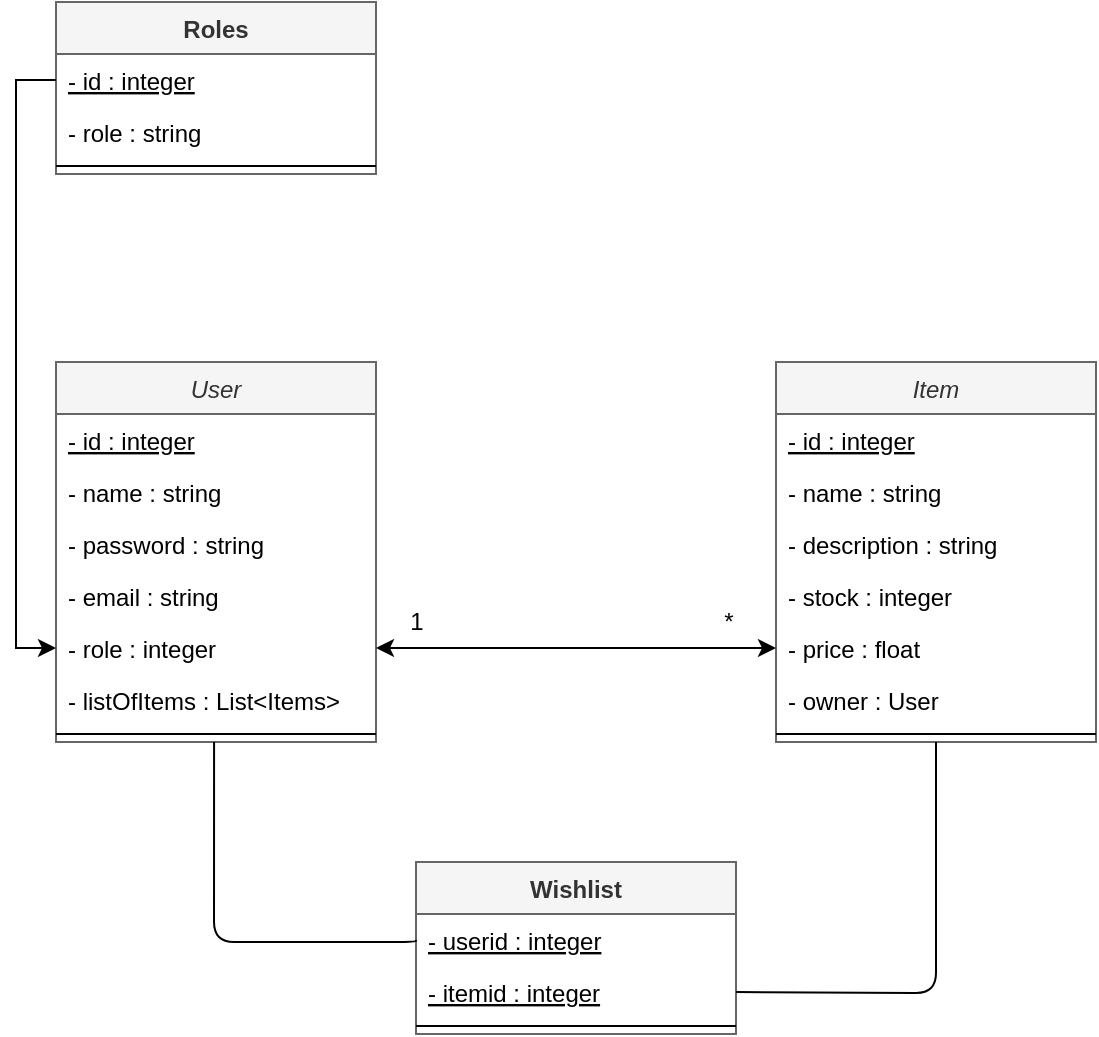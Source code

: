 <mxfile version="14.6.3" type="github">
  <diagram id="C5RBs43oDa-KdzZeNtuy" name="Page-1">
    <mxGraphModel dx="1422" dy="762" grid="1" gridSize="10" guides="1" tooltips="1" connect="1" arrows="1" fold="1" page="1" pageScale="1" pageWidth="827" pageHeight="1169" math="0" shadow="0">
      <root>
        <mxCell id="WIyWlLk6GJQsqaUBKTNV-0" />
        <mxCell id="WIyWlLk6GJQsqaUBKTNV-1" parent="WIyWlLk6GJQsqaUBKTNV-0" />
        <mxCell id="zkfFHV4jXpPFQw0GAbJ--0" value="User" style="swimlane;fontStyle=2;align=center;verticalAlign=top;childLayout=stackLayout;horizontal=1;startSize=26;horizontalStack=0;resizeParent=1;resizeLast=0;collapsible=1;marginBottom=0;rounded=0;shadow=0;strokeWidth=1;fillColor=#f5f5f5;strokeColor=#666666;fontColor=#333333;" parent="WIyWlLk6GJQsqaUBKTNV-1" vertex="1">
          <mxGeometry x="154" y="240" width="160" height="190" as="geometry">
            <mxRectangle x="230" y="140" width="160" height="26" as="alternateBounds" />
          </mxGeometry>
        </mxCell>
        <mxCell id="zkfFHV4jXpPFQw0GAbJ--1" value="- id : integer" style="text;align=left;verticalAlign=top;spacingLeft=4;spacingRight=4;overflow=hidden;rotatable=0;points=[[0,0.5],[1,0.5]];portConstraint=eastwest;fontStyle=4" parent="zkfFHV4jXpPFQw0GAbJ--0" vertex="1">
          <mxGeometry y="26" width="160" height="26" as="geometry" />
        </mxCell>
        <mxCell id="RNBO57PDP5Xp35dY2-Le-2" value="- name : string" style="text;align=left;verticalAlign=top;spacingLeft=4;spacingRight=4;overflow=hidden;rotatable=0;points=[[0,0.5],[1,0.5]];portConstraint=eastwest;" parent="zkfFHV4jXpPFQw0GAbJ--0" vertex="1">
          <mxGeometry y="52" width="160" height="26" as="geometry" />
        </mxCell>
        <mxCell id="zkfFHV4jXpPFQw0GAbJ--2" value="- password : string" style="text;align=left;verticalAlign=top;spacingLeft=4;spacingRight=4;overflow=hidden;rotatable=0;points=[[0,0.5],[1,0.5]];portConstraint=eastwest;rounded=0;shadow=0;html=0;" parent="zkfFHV4jXpPFQw0GAbJ--0" vertex="1">
          <mxGeometry y="78" width="160" height="26" as="geometry" />
        </mxCell>
        <mxCell id="zkfFHV4jXpPFQw0GAbJ--3" value="- email : string" style="text;align=left;verticalAlign=top;spacingLeft=4;spacingRight=4;overflow=hidden;rotatable=0;points=[[0,0.5],[1,0.5]];portConstraint=eastwest;rounded=0;shadow=0;html=0;" parent="zkfFHV4jXpPFQw0GAbJ--0" vertex="1">
          <mxGeometry y="104" width="160" height="26" as="geometry" />
        </mxCell>
        <mxCell id="RNBO57PDP5Xp35dY2-Le-11" value="- role : integer" style="text;align=left;verticalAlign=top;spacingLeft=4;spacingRight=4;overflow=hidden;rotatable=0;points=[[0,0.5],[1,0.5]];portConstraint=eastwest;rounded=0;shadow=0;html=0;" parent="zkfFHV4jXpPFQw0GAbJ--0" vertex="1">
          <mxGeometry y="130" width="160" height="26" as="geometry" />
        </mxCell>
        <mxCell id="2otoTo-3dJ0XQPo72W0u-27" value="- listOfItems : List&lt;Items&gt;" style="text;align=left;verticalAlign=top;spacingLeft=4;spacingRight=4;overflow=hidden;rotatable=0;points=[[0,0.5],[1,0.5]];portConstraint=eastwest;rounded=0;shadow=0;html=0;" vertex="1" parent="zkfFHV4jXpPFQw0GAbJ--0">
          <mxGeometry y="156" width="160" height="26" as="geometry" />
        </mxCell>
        <mxCell id="zkfFHV4jXpPFQw0GAbJ--4" value="" style="line;html=1;strokeWidth=1;align=left;verticalAlign=middle;spacingTop=-1;spacingLeft=3;spacingRight=3;rotatable=0;labelPosition=right;points=[];portConstraint=eastwest;" parent="zkfFHV4jXpPFQw0GAbJ--0" vertex="1">
          <mxGeometry y="182" width="160" height="8" as="geometry" />
        </mxCell>
        <mxCell id="RNBO57PDP5Xp35dY2-Le-3" value="Item" style="swimlane;fontStyle=2;align=center;verticalAlign=top;childLayout=stackLayout;horizontal=1;startSize=26;horizontalStack=0;resizeParent=1;resizeLast=0;collapsible=1;marginBottom=0;rounded=0;shadow=0;strokeWidth=1;fillColor=#f5f5f5;strokeColor=#666666;fontColor=#333333;" parent="WIyWlLk6GJQsqaUBKTNV-1" vertex="1">
          <mxGeometry x="514" y="240" width="160" height="190" as="geometry">
            <mxRectangle x="230" y="140" width="160" height="26" as="alternateBounds" />
          </mxGeometry>
        </mxCell>
        <mxCell id="RNBO57PDP5Xp35dY2-Le-4" value="- id : integer" style="text;align=left;verticalAlign=top;spacingLeft=4;spacingRight=4;overflow=hidden;rotatable=0;points=[[0,0.5],[1,0.5]];portConstraint=eastwest;fontStyle=4" parent="RNBO57PDP5Xp35dY2-Le-3" vertex="1">
          <mxGeometry y="26" width="160" height="26" as="geometry" />
        </mxCell>
        <mxCell id="RNBO57PDP5Xp35dY2-Le-5" value="- name : string" style="text;align=left;verticalAlign=top;spacingLeft=4;spacingRight=4;overflow=hidden;rotatable=0;points=[[0,0.5],[1,0.5]];portConstraint=eastwest;" parent="RNBO57PDP5Xp35dY2-Le-3" vertex="1">
          <mxGeometry y="52" width="160" height="26" as="geometry" />
        </mxCell>
        <mxCell id="RNBO57PDP5Xp35dY2-Le-6" value="- description : string" style="text;align=left;verticalAlign=top;spacingLeft=4;spacingRight=4;overflow=hidden;rotatable=0;points=[[0,0.5],[1,0.5]];portConstraint=eastwest;rounded=0;shadow=0;html=0;" parent="RNBO57PDP5Xp35dY2-Le-3" vertex="1">
          <mxGeometry y="78" width="160" height="26" as="geometry" />
        </mxCell>
        <mxCell id="RNBO57PDP5Xp35dY2-Le-7" value="- stock : integer" style="text;align=left;verticalAlign=top;spacingLeft=4;spacingRight=4;overflow=hidden;rotatable=0;points=[[0,0.5],[1,0.5]];portConstraint=eastwest;rounded=0;shadow=0;html=0;" parent="RNBO57PDP5Xp35dY2-Le-3" vertex="1">
          <mxGeometry y="104" width="160" height="26" as="geometry" />
        </mxCell>
        <mxCell id="RNBO57PDP5Xp35dY2-Le-8" value="- price : float" style="text;align=left;verticalAlign=top;spacingLeft=4;spacingRight=4;overflow=hidden;rotatable=0;points=[[0,0.5],[1,0.5]];portConstraint=eastwest;rounded=0;shadow=0;html=0;" parent="RNBO57PDP5Xp35dY2-Le-3" vertex="1">
          <mxGeometry y="130" width="160" height="26" as="geometry" />
        </mxCell>
        <mxCell id="RNBO57PDP5Xp35dY2-Le-13" value="- owner : User" style="text;align=left;verticalAlign=top;spacingLeft=4;spacingRight=4;overflow=hidden;rotatable=0;points=[[0,0.5],[1,0.5]];portConstraint=eastwest;rounded=0;shadow=0;html=0;" parent="RNBO57PDP5Xp35dY2-Le-3" vertex="1">
          <mxGeometry y="156" width="160" height="26" as="geometry" />
        </mxCell>
        <mxCell id="RNBO57PDP5Xp35dY2-Le-9" value="" style="line;html=1;strokeWidth=1;align=left;verticalAlign=middle;spacingTop=-1;spacingLeft=3;spacingRight=3;rotatable=0;labelPosition=right;points=[];portConstraint=eastwest;" parent="RNBO57PDP5Xp35dY2-Le-3" vertex="1">
          <mxGeometry y="182" width="160" height="8" as="geometry" />
        </mxCell>
        <mxCell id="RNBO57PDP5Xp35dY2-Le-17" style="edgeStyle=orthogonalEdgeStyle;rounded=0;orthogonalLoop=1;jettySize=auto;html=1;exitX=1;exitY=0.5;exitDx=0;exitDy=0;startArrow=classic;startFill=1;" parent="WIyWlLk6GJQsqaUBKTNV-1" source="RNBO57PDP5Xp35dY2-Le-11" target="RNBO57PDP5Xp35dY2-Le-8" edge="1">
          <mxGeometry relative="1" as="geometry" />
        </mxCell>
        <mxCell id="RNBO57PDP5Xp35dY2-Le-18" value="1" style="text;html=1;align=center;verticalAlign=middle;resizable=0;points=[];autosize=1;" parent="WIyWlLk6GJQsqaUBKTNV-1" vertex="1">
          <mxGeometry x="324" y="360" width="20" height="20" as="geometry" />
        </mxCell>
        <mxCell id="2otoTo-3dJ0XQPo72W0u-13" value="Wishlist" style="swimlane;fontStyle=1;align=center;verticalAlign=top;childLayout=stackLayout;horizontal=1;startSize=26;horizontalStack=0;resizeParent=1;resizeParentMax=0;resizeLast=0;collapsible=1;marginBottom=0;fillColor=#f5f5f5;strokeColor=#666666;fontColor=#333333;" vertex="1" parent="WIyWlLk6GJQsqaUBKTNV-1">
          <mxGeometry x="334" y="490" width="160" height="86" as="geometry" />
        </mxCell>
        <mxCell id="2otoTo-3dJ0XQPo72W0u-14" value="- userid : integer&#xa;" style="text;strokeColor=none;fillColor=none;align=left;verticalAlign=top;spacingLeft=4;spacingRight=4;overflow=hidden;rotatable=0;points=[[0,0.5],[1,0.5]];portConstraint=eastwest;fontStyle=4" vertex="1" parent="2otoTo-3dJ0XQPo72W0u-13">
          <mxGeometry y="26" width="160" height="26" as="geometry" />
        </mxCell>
        <mxCell id="2otoTo-3dJ0XQPo72W0u-18" value="- itemid : integer" style="text;strokeColor=none;fillColor=none;align=left;verticalAlign=top;spacingLeft=4;spacingRight=4;overflow=hidden;rotatable=0;points=[[0,0.5],[1,0.5]];portConstraint=eastwest;fontStyle=4" vertex="1" parent="2otoTo-3dJ0XQPo72W0u-13">
          <mxGeometry y="52" width="160" height="26" as="geometry" />
        </mxCell>
        <mxCell id="2otoTo-3dJ0XQPo72W0u-15" value="" style="line;strokeWidth=1;fillColor=none;align=left;verticalAlign=middle;spacingTop=-1;spacingLeft=3;spacingRight=3;rotatable=0;labelPosition=right;points=[];portConstraint=eastwest;" vertex="1" parent="2otoTo-3dJ0XQPo72W0u-13">
          <mxGeometry y="78" width="160" height="8" as="geometry" />
        </mxCell>
        <mxCell id="2otoTo-3dJ0XQPo72W0u-21" value="Roles" style="swimlane;fontStyle=1;align=center;verticalAlign=top;childLayout=stackLayout;horizontal=1;startSize=26;horizontalStack=0;resizeParent=1;resizeParentMax=0;resizeLast=0;collapsible=1;marginBottom=0;fillColor=#f5f5f5;strokeColor=#666666;fontColor=#333333;" vertex="1" parent="WIyWlLk6GJQsqaUBKTNV-1">
          <mxGeometry x="154" y="60" width="160" height="86" as="geometry" />
        </mxCell>
        <mxCell id="2otoTo-3dJ0XQPo72W0u-22" value="- id : integer" style="text;strokeColor=none;fillColor=none;align=left;verticalAlign=top;spacingLeft=4;spacingRight=4;overflow=hidden;rotatable=0;points=[[0,0.5],[1,0.5]];portConstraint=eastwest;fontStyle=4" vertex="1" parent="2otoTo-3dJ0XQPo72W0u-21">
          <mxGeometry y="26" width="160" height="26" as="geometry" />
        </mxCell>
        <mxCell id="2otoTo-3dJ0XQPo72W0u-25" value="- role : string" style="text;strokeColor=none;fillColor=none;align=left;verticalAlign=top;spacingLeft=4;spacingRight=4;overflow=hidden;rotatable=0;points=[[0,0.5],[1,0.5]];portConstraint=eastwest;" vertex="1" parent="2otoTo-3dJ0XQPo72W0u-21">
          <mxGeometry y="52" width="160" height="26" as="geometry" />
        </mxCell>
        <mxCell id="2otoTo-3dJ0XQPo72W0u-23" value="" style="line;strokeWidth=1;fillColor=none;align=left;verticalAlign=middle;spacingTop=-1;spacingLeft=3;spacingRight=3;rotatable=0;labelPosition=right;points=[];portConstraint=eastwest;" vertex="1" parent="2otoTo-3dJ0XQPo72W0u-21">
          <mxGeometry y="78" width="160" height="8" as="geometry" />
        </mxCell>
        <mxCell id="2otoTo-3dJ0XQPo72W0u-26" style="edgeStyle=orthogonalEdgeStyle;rounded=0;orthogonalLoop=1;jettySize=auto;html=1;entryX=0;entryY=0.5;entryDx=0;entryDy=0;" edge="1" parent="WIyWlLk6GJQsqaUBKTNV-1" source="2otoTo-3dJ0XQPo72W0u-22" target="RNBO57PDP5Xp35dY2-Le-11">
          <mxGeometry relative="1" as="geometry">
            <mxPoint x="90" y="390" as="targetPoint" />
          </mxGeometry>
        </mxCell>
        <mxCell id="2otoTo-3dJ0XQPo72W0u-37" value="*" style="text;html=1;align=center;verticalAlign=middle;resizable=0;points=[];autosize=1;strokeColor=none;" vertex="1" parent="WIyWlLk6GJQsqaUBKTNV-1">
          <mxGeometry x="480" y="360" width="20" height="20" as="geometry" />
        </mxCell>
        <mxCell id="2otoTo-3dJ0XQPo72W0u-40" value="" style="endArrow=none;html=1;edgeStyle=orthogonalEdgeStyle;exitX=0.494;exitY=1;exitDx=0;exitDy=0;exitPerimeter=0;entryX=0;entryY=0.5;entryDx=0;entryDy=0;" edge="1" parent="WIyWlLk6GJQsqaUBKTNV-1" source="zkfFHV4jXpPFQw0GAbJ--4" target="2otoTo-3dJ0XQPo72W0u-14">
          <mxGeometry relative="1" as="geometry">
            <mxPoint x="170" y="530" as="sourcePoint" />
            <mxPoint x="330" y="530" as="targetPoint" />
            <Array as="points">
              <mxPoint x="233" y="530" />
            </Array>
          </mxGeometry>
        </mxCell>
        <mxCell id="2otoTo-3dJ0XQPo72W0u-43" value="" style="endArrow=none;html=1;edgeStyle=orthogonalEdgeStyle;entryX=0.5;entryY=1;entryDx=0;entryDy=0;" edge="1" parent="WIyWlLk6GJQsqaUBKTNV-1" target="RNBO57PDP5Xp35dY2-Le-3">
          <mxGeometry relative="1" as="geometry">
            <mxPoint x="494" y="555" as="sourcePoint" />
            <mxPoint x="654" y="555" as="targetPoint" />
          </mxGeometry>
        </mxCell>
      </root>
    </mxGraphModel>
  </diagram>
</mxfile>
